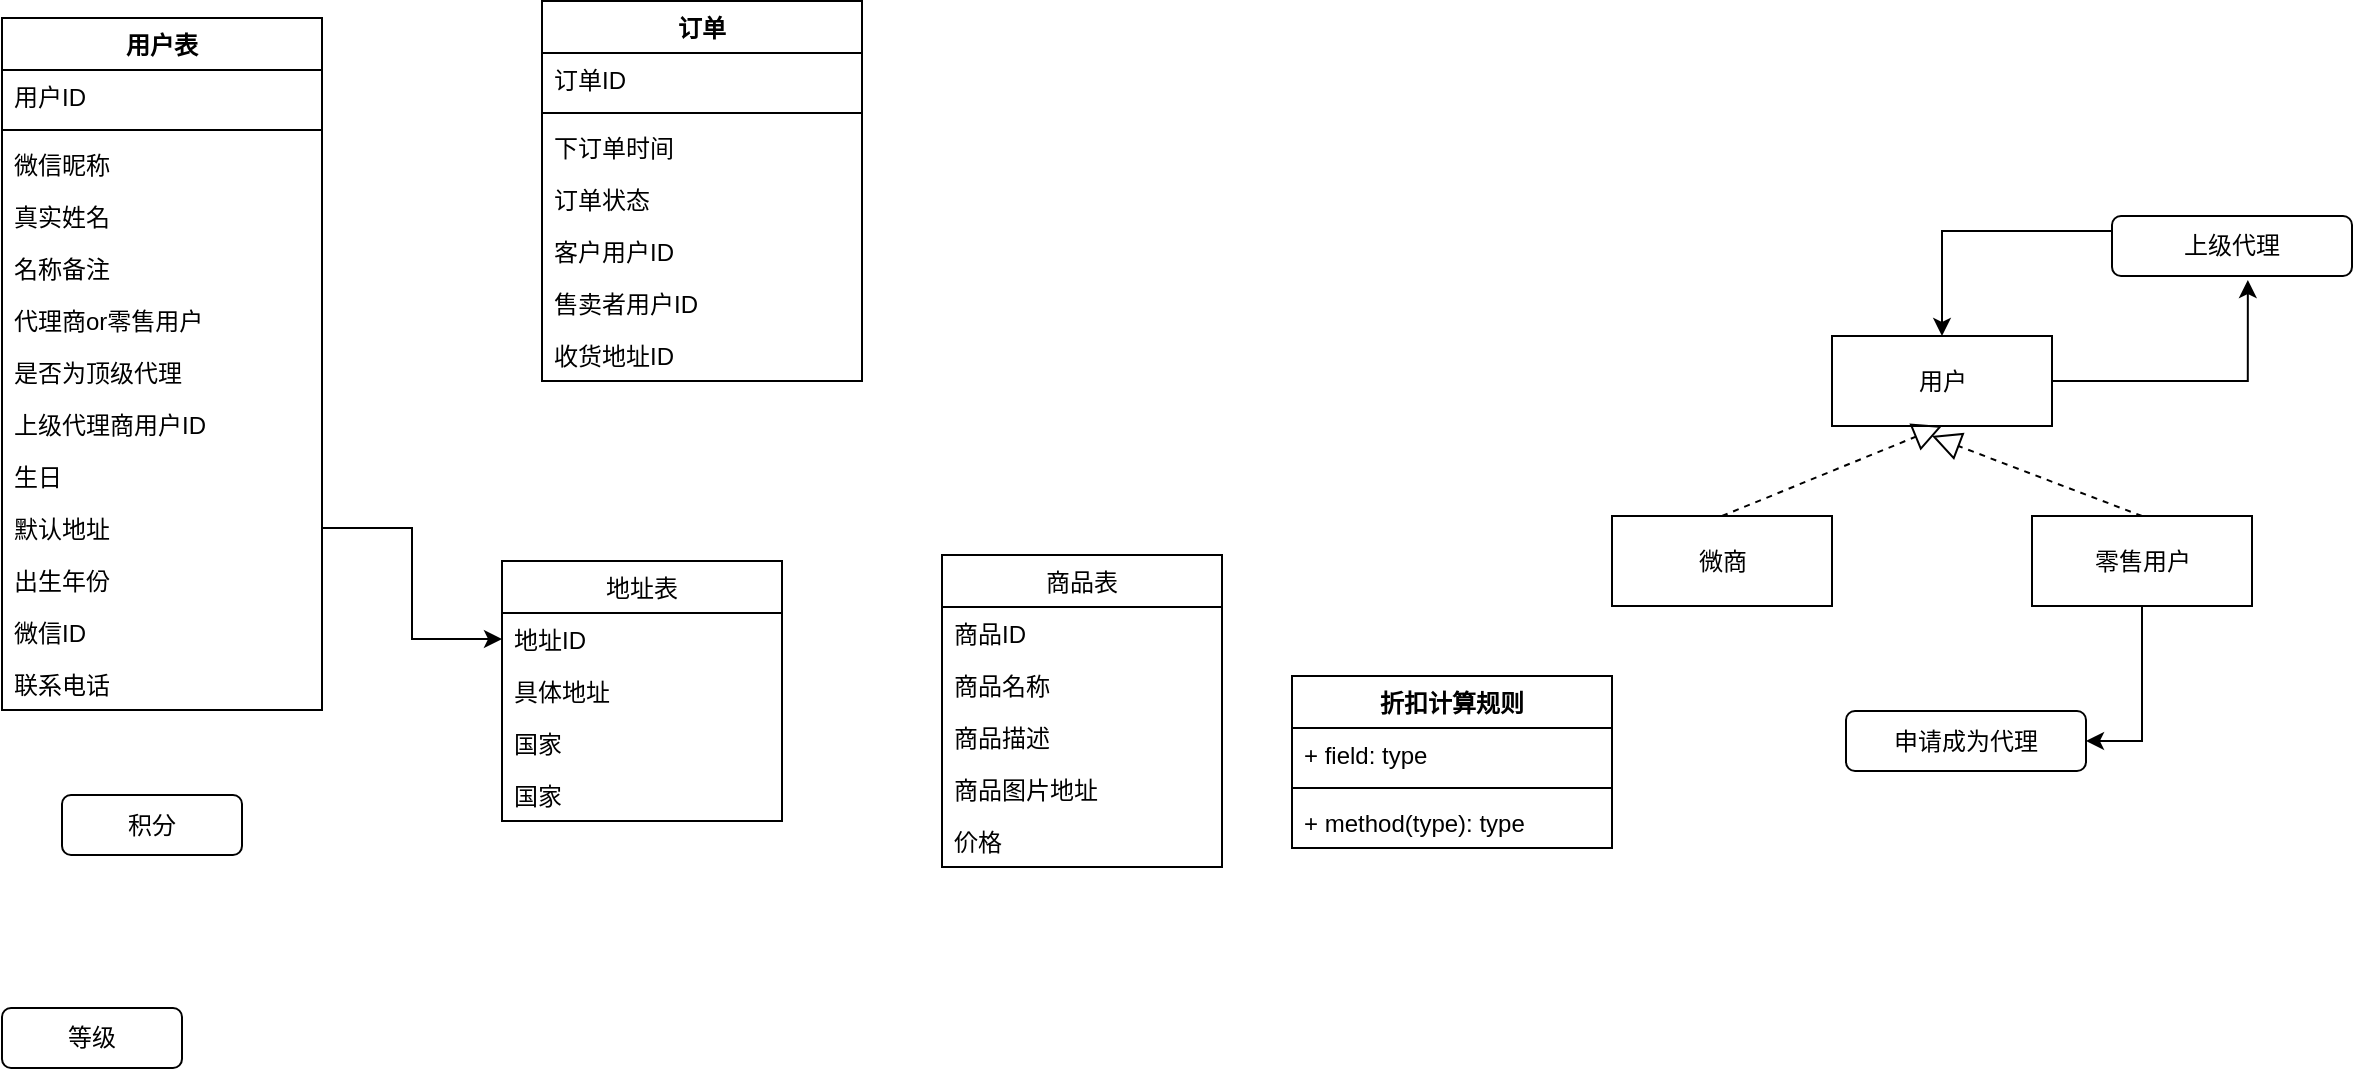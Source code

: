 <mxfile version="10.5.3" type="github"><diagram id="wkXfdIKO9ZODrjbi_YcY" name="Page-1"><mxGraphModel dx="1281" dy="670" grid="1" gridSize="10" guides="1" tooltips="1" connect="1" arrows="1" fold="1" page="1" pageScale="1" pageWidth="827" pageHeight="1169" math="0" shadow="0"><root><mxCell id="0"/><mxCell id="1" parent="0"/><mxCell id="olUVIOzuFApywW9hBpVO-19" style="edgeStyle=orthogonalEdgeStyle;rounded=0;orthogonalLoop=1;jettySize=auto;html=1;exitX=1;exitY=0.5;exitDx=0;exitDy=0;entryX=0.566;entryY=1.067;entryDx=0;entryDy=0;entryPerimeter=0;" parent="1" source="olUVIOzuFApywW9hBpVO-14" target="olUVIOzuFApywW9hBpVO-18" edge="1"><mxGeometry relative="1" as="geometry"/></mxCell><mxCell id="olUVIOzuFApywW9hBpVO-14" value="用户" style="html=1;" parent="1" vertex="1"><mxGeometry x="955" y="214" width="110" height="45" as="geometry"/></mxCell><mxCell id="olUVIOzuFApywW9hBpVO-15" value="微商" style="html=1;" parent="1" vertex="1"><mxGeometry x="845" y="304" width="110" height="45" as="geometry"/></mxCell><mxCell id="0CoItjRw3zt9DyiYsyYB-4" style="edgeStyle=orthogonalEdgeStyle;rounded=0;orthogonalLoop=1;jettySize=auto;html=1;exitX=0.5;exitY=1;exitDx=0;exitDy=0;entryX=1;entryY=0.5;entryDx=0;entryDy=0;" edge="1" parent="1" source="olUVIOzuFApywW9hBpVO-16" target="0CoItjRw3zt9DyiYsyYB-3"><mxGeometry relative="1" as="geometry"/></mxCell><mxCell id="olUVIOzuFApywW9hBpVO-16" value="零售用户" style="html=1;" parent="1" vertex="1"><mxGeometry x="1055" y="304" width="110" height="45" as="geometry"/></mxCell><mxCell id="olUVIOzuFApywW9hBpVO-20" style="edgeStyle=orthogonalEdgeStyle;rounded=0;orthogonalLoop=1;jettySize=auto;html=1;exitX=0;exitY=0.25;exitDx=0;exitDy=0;entryX=0.5;entryY=0;entryDx=0;entryDy=0;" parent="1" source="olUVIOzuFApywW9hBpVO-18" target="olUVIOzuFApywW9hBpVO-14" edge="1"><mxGeometry relative="1" as="geometry"/></mxCell><mxCell id="olUVIOzuFApywW9hBpVO-18" value="上级代理" style="rounded=1;whiteSpace=wrap;html=1;" parent="1" vertex="1"><mxGeometry x="1095" y="154" width="120" height="30" as="geometry"/></mxCell><mxCell id="olUVIOzuFApywW9hBpVO-22" value="" style="endArrow=block;dashed=1;endFill=0;endSize=12;html=1;exitX=0.5;exitY=0;exitDx=0;exitDy=0;entryX=0.5;entryY=1;entryDx=0;entryDy=0;" parent="1" source="olUVIOzuFApywW9hBpVO-15" target="olUVIOzuFApywW9hBpVO-14" edge="1"><mxGeometry width="160" relative="1" as="geometry"><mxPoint x="1015" y="414" as="sourcePoint"/><mxPoint x="945" y="244" as="targetPoint"/></mxGeometry></mxCell><mxCell id="olUVIOzuFApywW9hBpVO-23" value="" style="endArrow=block;dashed=1;endFill=0;endSize=12;html=1;exitX=0.5;exitY=0;exitDx=0;exitDy=0;" parent="1" source="olUVIOzuFApywW9hBpVO-16" edge="1"><mxGeometry width="160" relative="1" as="geometry"><mxPoint x="1015" y="414" as="sourcePoint"/><mxPoint x="1005" y="264" as="targetPoint"/></mxGeometry></mxCell><mxCell id="0CoItjRw3zt9DyiYsyYB-1" value="积分" style="rounded=1;whiteSpace=wrap;html=1;" vertex="1" parent="1"><mxGeometry x="70" y="443.5" width="90" height="30" as="geometry"/></mxCell><mxCell id="0CoItjRw3zt9DyiYsyYB-2" value="等级" style="rounded=1;whiteSpace=wrap;html=1;" vertex="1" parent="1"><mxGeometry x="40" y="550" width="90" height="30" as="geometry"/></mxCell><mxCell id="0CoItjRw3zt9DyiYsyYB-3" value="申请成为代理" style="rounded=1;whiteSpace=wrap;html=1;" vertex="1" parent="1"><mxGeometry x="962" y="401.5" width="120" height="30" as="geometry"/></mxCell><mxCell id="0CoItjRw3zt9DyiYsyYB-5" value="用户表" style="swimlane;fontStyle=1;align=center;verticalAlign=top;childLayout=stackLayout;horizontal=1;startSize=26;horizontalStack=0;resizeParent=1;resizeParentMax=0;resizeLast=0;collapsible=1;marginBottom=0;" vertex="1" parent="1"><mxGeometry x="40" y="55" width="160" height="346" as="geometry"/></mxCell><mxCell id="0CoItjRw3zt9DyiYsyYB-6" value="用户ID" style="text;strokeColor=none;fillColor=none;align=left;verticalAlign=top;spacingLeft=4;spacingRight=4;overflow=hidden;rotatable=0;points=[[0,0.5],[1,0.5]];portConstraint=eastwest;" vertex="1" parent="0CoItjRw3zt9DyiYsyYB-5"><mxGeometry y="26" width="160" height="26" as="geometry"/></mxCell><mxCell id="0CoItjRw3zt9DyiYsyYB-7" value="" style="line;strokeWidth=1;fillColor=none;align=left;verticalAlign=middle;spacingTop=-1;spacingLeft=3;spacingRight=3;rotatable=0;labelPosition=right;points=[];portConstraint=eastwest;" vertex="1" parent="0CoItjRw3zt9DyiYsyYB-5"><mxGeometry y="52" width="160" height="8" as="geometry"/></mxCell><mxCell id="0CoItjRw3zt9DyiYsyYB-8" value="微信昵称" style="text;strokeColor=none;fillColor=none;align=left;verticalAlign=top;spacingLeft=4;spacingRight=4;overflow=hidden;rotatable=0;points=[[0,0.5],[1,0.5]];portConstraint=eastwest;" vertex="1" parent="0CoItjRw3zt9DyiYsyYB-5"><mxGeometry y="60" width="160" height="26" as="geometry"/></mxCell><mxCell id="0CoItjRw3zt9DyiYsyYB-12" value="真实姓名" style="text;strokeColor=none;fillColor=none;align=left;verticalAlign=top;spacingLeft=4;spacingRight=4;overflow=hidden;rotatable=0;points=[[0,0.5],[1,0.5]];portConstraint=eastwest;" vertex="1" parent="0CoItjRw3zt9DyiYsyYB-5"><mxGeometry y="86" width="160" height="26" as="geometry"/></mxCell><mxCell id="0CoItjRw3zt9DyiYsyYB-13" value="名称备注" style="text;strokeColor=none;fillColor=none;align=left;verticalAlign=top;spacingLeft=4;spacingRight=4;overflow=hidden;rotatable=0;points=[[0,0.5],[1,0.5]];portConstraint=eastwest;" vertex="1" parent="0CoItjRw3zt9DyiYsyYB-5"><mxGeometry y="112" width="160" height="26" as="geometry"/></mxCell><mxCell id="0CoItjRw3zt9DyiYsyYB-9" value="代理商or零售用户" style="text;strokeColor=none;fillColor=none;align=left;verticalAlign=top;spacingLeft=4;spacingRight=4;overflow=hidden;rotatable=0;points=[[0,0.5],[1,0.5]];portConstraint=eastwest;" vertex="1" parent="0CoItjRw3zt9DyiYsyYB-5"><mxGeometry y="138" width="160" height="26" as="geometry"/></mxCell><mxCell id="0CoItjRw3zt9DyiYsyYB-10" value="是否为顶级代理" style="text;strokeColor=none;fillColor=none;align=left;verticalAlign=top;spacingLeft=4;spacingRight=4;overflow=hidden;rotatable=0;points=[[0,0.5],[1,0.5]];portConstraint=eastwest;" vertex="1" parent="0CoItjRw3zt9DyiYsyYB-5"><mxGeometry y="164" width="160" height="26" as="geometry"/></mxCell><mxCell id="0CoItjRw3zt9DyiYsyYB-11" value="上级代理商用户ID" style="text;strokeColor=none;fillColor=none;align=left;verticalAlign=top;spacingLeft=4;spacingRight=4;overflow=hidden;rotatable=0;points=[[0,0.5],[1,0.5]];portConstraint=eastwest;" vertex="1" parent="0CoItjRw3zt9DyiYsyYB-5"><mxGeometry y="190" width="160" height="26" as="geometry"/></mxCell><mxCell id="0CoItjRw3zt9DyiYsyYB-14" value="生日" style="text;strokeColor=none;fillColor=none;align=left;verticalAlign=top;spacingLeft=4;spacingRight=4;overflow=hidden;rotatable=0;points=[[0,0.5],[1,0.5]];portConstraint=eastwest;" vertex="1" parent="0CoItjRw3zt9DyiYsyYB-5"><mxGeometry y="216" width="160" height="26" as="geometry"/></mxCell><mxCell id="0CoItjRw3zt9DyiYsyYB-21" value="默认地址" style="text;strokeColor=none;fillColor=none;align=left;verticalAlign=top;spacingLeft=4;spacingRight=4;overflow=hidden;rotatable=0;points=[[0,0.5],[1,0.5]];portConstraint=eastwest;" vertex="1" parent="0CoItjRw3zt9DyiYsyYB-5"><mxGeometry y="242" width="160" height="26" as="geometry"/></mxCell><mxCell id="0CoItjRw3zt9DyiYsyYB-23" value="出生年份" style="text;strokeColor=none;fillColor=none;align=left;verticalAlign=top;spacingLeft=4;spacingRight=4;overflow=hidden;rotatable=0;points=[[0,0.5],[1,0.5]];portConstraint=eastwest;" vertex="1" parent="0CoItjRw3zt9DyiYsyYB-5"><mxGeometry y="268" width="160" height="26" as="geometry"/></mxCell><mxCell id="0CoItjRw3zt9DyiYsyYB-49" value="微信ID" style="text;strokeColor=none;fillColor=none;align=left;verticalAlign=top;spacingLeft=4;spacingRight=4;overflow=hidden;rotatable=0;points=[[0,0.5],[1,0.5]];portConstraint=eastwest;" vertex="1" parent="0CoItjRw3zt9DyiYsyYB-5"><mxGeometry y="294" width="160" height="26" as="geometry"/></mxCell><mxCell id="0CoItjRw3zt9DyiYsyYB-54" value="联系电话" style="text;strokeColor=none;fillColor=none;align=left;verticalAlign=top;spacingLeft=4;spacingRight=4;overflow=hidden;rotatable=0;points=[[0,0.5],[1,0.5]];portConstraint=eastwest;" vertex="1" parent="0CoItjRw3zt9DyiYsyYB-5"><mxGeometry y="320" width="160" height="26" as="geometry"/></mxCell><mxCell id="0CoItjRw3zt9DyiYsyYB-16" value="地址表" style="swimlane;fontStyle=0;childLayout=stackLayout;horizontal=1;startSize=26;fillColor=none;horizontalStack=0;resizeParent=1;resizeParentMax=0;resizeLast=0;collapsible=1;marginBottom=0;" vertex="1" parent="1"><mxGeometry x="290" y="326.5" width="140" height="130" as="geometry"/></mxCell><mxCell id="0CoItjRw3zt9DyiYsyYB-17" value="地址ID" style="text;strokeColor=none;fillColor=none;align=left;verticalAlign=top;spacingLeft=4;spacingRight=4;overflow=hidden;rotatable=0;points=[[0,0.5],[1,0.5]];portConstraint=eastwest;" vertex="1" parent="0CoItjRw3zt9DyiYsyYB-16"><mxGeometry y="26" width="140" height="26" as="geometry"/></mxCell><mxCell id="0CoItjRw3zt9DyiYsyYB-18" value="具体地址" style="text;strokeColor=none;fillColor=none;align=left;verticalAlign=top;spacingLeft=4;spacingRight=4;overflow=hidden;rotatable=0;points=[[0,0.5],[1,0.5]];portConstraint=eastwest;" vertex="1" parent="0CoItjRw3zt9DyiYsyYB-16"><mxGeometry y="52" width="140" height="26" as="geometry"/></mxCell><mxCell id="0CoItjRw3zt9DyiYsyYB-19" value="国家" style="text;strokeColor=none;fillColor=none;align=left;verticalAlign=top;spacingLeft=4;spacingRight=4;overflow=hidden;rotatable=0;points=[[0,0.5],[1,0.5]];portConstraint=eastwest;" vertex="1" parent="0CoItjRw3zt9DyiYsyYB-16"><mxGeometry y="78" width="140" height="26" as="geometry"/></mxCell><mxCell id="0CoItjRw3zt9DyiYsyYB-20" value="国家" style="text;strokeColor=none;fillColor=none;align=left;verticalAlign=top;spacingLeft=4;spacingRight=4;overflow=hidden;rotatable=0;points=[[0,0.5],[1,0.5]];portConstraint=eastwest;" vertex="1" parent="0CoItjRw3zt9DyiYsyYB-16"><mxGeometry y="104" width="140" height="26" as="geometry"/></mxCell><mxCell id="0CoItjRw3zt9DyiYsyYB-22" style="edgeStyle=orthogonalEdgeStyle;rounded=0;orthogonalLoop=1;jettySize=auto;html=1;entryX=0;entryY=0.5;entryDx=0;entryDy=0;" edge="1" parent="1" source="0CoItjRw3zt9DyiYsyYB-21" target="0CoItjRw3zt9DyiYsyYB-17"><mxGeometry relative="1" as="geometry"/></mxCell><mxCell id="0CoItjRw3zt9DyiYsyYB-24" value="商品表" style="swimlane;fontStyle=0;childLayout=stackLayout;horizontal=1;startSize=26;fillColor=none;horizontalStack=0;resizeParent=1;resizeParentMax=0;resizeLast=0;collapsible=1;marginBottom=0;" vertex="1" parent="1"><mxGeometry x="510" y="323.5" width="140" height="156" as="geometry"/></mxCell><mxCell id="0CoItjRw3zt9DyiYsyYB-25" value="商品ID" style="text;strokeColor=none;fillColor=none;align=left;verticalAlign=top;spacingLeft=4;spacingRight=4;overflow=hidden;rotatable=0;points=[[0,0.5],[1,0.5]];portConstraint=eastwest;" vertex="1" parent="0CoItjRw3zt9DyiYsyYB-24"><mxGeometry y="26" width="140" height="26" as="geometry"/></mxCell><mxCell id="0CoItjRw3zt9DyiYsyYB-26" value="商品名称" style="text;strokeColor=none;fillColor=none;align=left;verticalAlign=top;spacingLeft=4;spacingRight=4;overflow=hidden;rotatable=0;points=[[0,0.5],[1,0.5]];portConstraint=eastwest;" vertex="1" parent="0CoItjRw3zt9DyiYsyYB-24"><mxGeometry y="52" width="140" height="26" as="geometry"/></mxCell><mxCell id="0CoItjRw3zt9DyiYsyYB-27" value="商品描述" style="text;strokeColor=none;fillColor=none;align=left;verticalAlign=top;spacingLeft=4;spacingRight=4;overflow=hidden;rotatable=0;points=[[0,0.5],[1,0.5]];portConstraint=eastwest;" vertex="1" parent="0CoItjRw3zt9DyiYsyYB-24"><mxGeometry y="78" width="140" height="26" as="geometry"/></mxCell><mxCell id="0CoItjRw3zt9DyiYsyYB-28" value="商品图片地址" style="text;strokeColor=none;fillColor=none;align=left;verticalAlign=top;spacingLeft=4;spacingRight=4;overflow=hidden;rotatable=0;points=[[0,0.5],[1,0.5]];portConstraint=eastwest;" vertex="1" parent="0CoItjRw3zt9DyiYsyYB-24"><mxGeometry y="104" width="140" height="26" as="geometry"/></mxCell><mxCell id="0CoItjRw3zt9DyiYsyYB-41" value="价格" style="text;strokeColor=none;fillColor=none;align=left;verticalAlign=top;spacingLeft=4;spacingRight=4;overflow=hidden;rotatable=0;points=[[0,0.5],[1,0.5]];portConstraint=eastwest;" vertex="1" parent="0CoItjRw3zt9DyiYsyYB-24"><mxGeometry y="130" width="140" height="26" as="geometry"/></mxCell><mxCell id="0CoItjRw3zt9DyiYsyYB-37" value="订单" style="swimlane;fontStyle=1;align=center;verticalAlign=top;childLayout=stackLayout;horizontal=1;startSize=26;horizontalStack=0;resizeParent=1;resizeParentMax=0;resizeLast=0;collapsible=1;marginBottom=0;" vertex="1" parent="1"><mxGeometry x="310" y="46.5" width="160" height="190" as="geometry"/></mxCell><mxCell id="0CoItjRw3zt9DyiYsyYB-38" value="订单ID" style="text;strokeColor=none;fillColor=none;align=left;verticalAlign=top;spacingLeft=4;spacingRight=4;overflow=hidden;rotatable=0;points=[[0,0.5],[1,0.5]];portConstraint=eastwest;" vertex="1" parent="0CoItjRw3zt9DyiYsyYB-37"><mxGeometry y="26" width="160" height="26" as="geometry"/></mxCell><mxCell id="0CoItjRw3zt9DyiYsyYB-39" value="" style="line;strokeWidth=1;fillColor=none;align=left;verticalAlign=middle;spacingTop=-1;spacingLeft=3;spacingRight=3;rotatable=0;labelPosition=right;points=[];portConstraint=eastwest;" vertex="1" parent="0CoItjRw3zt9DyiYsyYB-37"><mxGeometry y="52" width="160" height="8" as="geometry"/></mxCell><mxCell id="0CoItjRw3zt9DyiYsyYB-40" value="下订单时间" style="text;strokeColor=none;fillColor=none;align=left;verticalAlign=top;spacingLeft=4;spacingRight=4;overflow=hidden;rotatable=0;points=[[0,0.5],[1,0.5]];portConstraint=eastwest;" vertex="1" parent="0CoItjRw3zt9DyiYsyYB-37"><mxGeometry y="60" width="160" height="26" as="geometry"/></mxCell><mxCell id="0CoItjRw3zt9DyiYsyYB-47" value="订单状态" style="text;strokeColor=none;fillColor=none;align=left;verticalAlign=top;spacingLeft=4;spacingRight=4;overflow=hidden;rotatable=0;points=[[0,0.5],[1,0.5]];portConstraint=eastwest;" vertex="1" parent="0CoItjRw3zt9DyiYsyYB-37"><mxGeometry y="86" width="160" height="26" as="geometry"/></mxCell><mxCell id="0CoItjRw3zt9DyiYsyYB-48" value="客户用户ID" style="text;strokeColor=none;fillColor=none;align=left;verticalAlign=top;spacingLeft=4;spacingRight=4;overflow=hidden;rotatable=0;points=[[0,0.5],[1,0.5]];portConstraint=eastwest;" vertex="1" parent="0CoItjRw3zt9DyiYsyYB-37"><mxGeometry y="112" width="160" height="26" as="geometry"/></mxCell><mxCell id="0CoItjRw3zt9DyiYsyYB-50" value="售卖者用户ID" style="text;strokeColor=none;fillColor=none;align=left;verticalAlign=top;spacingLeft=4;spacingRight=4;overflow=hidden;rotatable=0;points=[[0,0.5],[1,0.5]];portConstraint=eastwest;" vertex="1" parent="0CoItjRw3zt9DyiYsyYB-37"><mxGeometry y="138" width="160" height="26" as="geometry"/></mxCell><mxCell id="0CoItjRw3zt9DyiYsyYB-51" value="收货地址ID" style="text;strokeColor=none;fillColor=none;align=left;verticalAlign=top;spacingLeft=4;spacingRight=4;overflow=hidden;rotatable=0;points=[[0,0.5],[1,0.5]];portConstraint=eastwest;" vertex="1" parent="0CoItjRw3zt9DyiYsyYB-37"><mxGeometry y="164" width="160" height="26" as="geometry"/></mxCell><mxCell id="0CoItjRw3zt9DyiYsyYB-43" value="折扣计算规则" style="swimlane;fontStyle=1;align=center;verticalAlign=top;childLayout=stackLayout;horizontal=1;startSize=26;horizontalStack=0;resizeParent=1;resizeParentMax=0;resizeLast=0;collapsible=1;marginBottom=0;" vertex="1" parent="1"><mxGeometry x="685" y="384" width="160" height="86" as="geometry"/></mxCell><mxCell id="0CoItjRw3zt9DyiYsyYB-44" value="+ field: type" style="text;strokeColor=none;fillColor=none;align=left;verticalAlign=top;spacingLeft=4;spacingRight=4;overflow=hidden;rotatable=0;points=[[0,0.5],[1,0.5]];portConstraint=eastwest;" vertex="1" parent="0CoItjRw3zt9DyiYsyYB-43"><mxGeometry y="26" width="160" height="26" as="geometry"/></mxCell><mxCell id="0CoItjRw3zt9DyiYsyYB-45" value="" style="line;strokeWidth=1;fillColor=none;align=left;verticalAlign=middle;spacingTop=-1;spacingLeft=3;spacingRight=3;rotatable=0;labelPosition=right;points=[];portConstraint=eastwest;" vertex="1" parent="0CoItjRw3zt9DyiYsyYB-43"><mxGeometry y="52" width="160" height="8" as="geometry"/></mxCell><mxCell id="0CoItjRw3zt9DyiYsyYB-46" value="+ method(type): type" style="text;strokeColor=none;fillColor=none;align=left;verticalAlign=top;spacingLeft=4;spacingRight=4;overflow=hidden;rotatable=0;points=[[0,0.5],[1,0.5]];portConstraint=eastwest;" vertex="1" parent="0CoItjRw3zt9DyiYsyYB-43"><mxGeometry y="60" width="160" height="26" as="geometry"/></mxCell></root></mxGraphModel></diagram></mxfile>